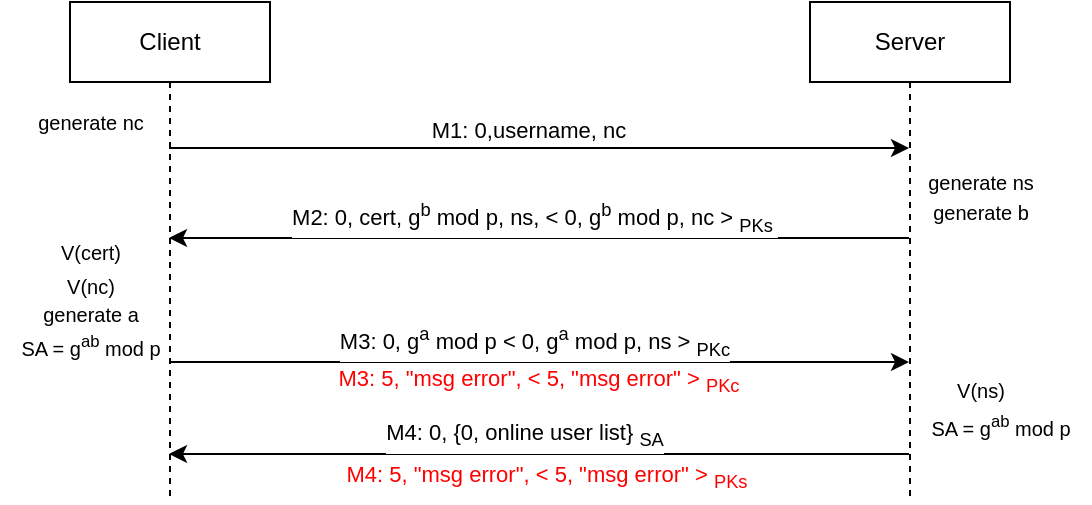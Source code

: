 <mxfile version="14.7.7" type="github"><diagram id="6ir-iUJybDonLYdV4ZPh" name="Page-1"><mxGraphModel dx="1426" dy="317" grid="1" gridSize="10" guides="1" tooltips="1" connect="1" arrows="1" fold="1" page="1" pageScale="1" pageWidth="827" pageHeight="1169" math="0" shadow="0"><root><mxCell id="0"/><mxCell id="1" parent="0"/><mxCell id="FarxpKgZHKkkfBqwm3aO-5" value="Client" style="shape=umlLifeline;perimeter=lifelinePerimeter;whiteSpace=wrap;html=1;container=1;collapsible=0;recursiveResize=0;outlineConnect=0;" parent="1" vertex="1"><mxGeometry x="30" y="30" width="100" height="250" as="geometry"/></mxCell><mxCell id="FarxpKgZHKkkfBqwm3aO-7" value="Server" style="shape=umlLifeline;perimeter=lifelinePerimeter;whiteSpace=wrap;html=1;container=1;collapsible=0;recursiveResize=0;outlineConnect=0;" parent="1" vertex="1"><mxGeometry x="400" y="30" width="100" height="250" as="geometry"/></mxCell><mxCell id="PQFU30ZSDdGlTbXp0ADT-1" value="" style="endArrow=classic;html=1;" edge="1" parent="1"><mxGeometry width="50" height="50" relative="1" as="geometry"><mxPoint x="79.5" y="103" as="sourcePoint"/><mxPoint x="449.5" y="103" as="targetPoint"/><Array as="points"><mxPoint x="350" y="103"/></Array></mxGeometry></mxCell><mxCell id="PQFU30ZSDdGlTbXp0ADT-5" value="M1: 0,username, nc" style="edgeLabel;html=1;align=center;verticalAlign=middle;resizable=0;points=[];" vertex="1" connectable="0" parent="PQFU30ZSDdGlTbXp0ADT-1"><mxGeometry x="-0.03" y="3" relative="1" as="geometry"><mxPoint y="-6" as="offset"/></mxGeometry></mxCell><mxCell id="PQFU30ZSDdGlTbXp0ADT-2" value="" style="endArrow=classic;html=1;" edge="1" parent="1"><mxGeometry width="50" height="50" relative="1" as="geometry"><mxPoint x="449.5" y="148" as="sourcePoint"/><mxPoint x="79.5" y="148" as="targetPoint"/></mxGeometry></mxCell><mxCell id="PQFU30ZSDdGlTbXp0ADT-6" value="M2: 0, cert, g&lt;sup&gt;b&lt;/sup&gt; mod p, ns, &amp;lt; 0, g&lt;sup&gt;b&lt;/sup&gt; mod p, nc &amp;gt; &lt;sub&gt;PKs&amp;nbsp;&lt;/sub&gt;" style="edgeLabel;html=1;align=center;verticalAlign=middle;resizable=0;points=[];" vertex="1" connectable="0" parent="PQFU30ZSDdGlTbXp0ADT-2"><mxGeometry x="0.089" y="1" relative="1" as="geometry"><mxPoint x="14" y="-11" as="offset"/></mxGeometry></mxCell><mxCell id="PQFU30ZSDdGlTbXp0ADT-3" value="" style="endArrow=classic;html=1;" edge="1" parent="1"><mxGeometry width="50" height="50" relative="1" as="geometry"><mxPoint x="79.5" y="210" as="sourcePoint"/><mxPoint x="449.5" y="210" as="targetPoint"/><Array as="points"><mxPoint x="350.5" y="210"/></Array></mxGeometry></mxCell><mxCell id="PQFU30ZSDdGlTbXp0ADT-9" value="M3: 0, g&lt;sup&gt;a&lt;/sup&gt; mod p &amp;lt; 0, g&lt;sup&gt;a&lt;/sup&gt; mod p, ns &amp;gt; &lt;sub&gt;PKc&lt;/sub&gt;" style="edgeLabel;html=1;align=center;verticalAlign=middle;resizable=0;points=[];" vertex="1" connectable="0" parent="PQFU30ZSDdGlTbXp0ADT-3"><mxGeometry x="-0.169" relative="1" as="geometry"><mxPoint x="29" y="-10" as="offset"/></mxGeometry></mxCell><mxCell id="PQFU30ZSDdGlTbXp0ADT-4" value="" style="endArrow=classic;html=1;" edge="1" parent="1"><mxGeometry width="50" height="50" relative="1" as="geometry"><mxPoint x="449.5" y="256" as="sourcePoint"/><mxPoint x="79.5" y="256" as="targetPoint"/><Array as="points"><mxPoint x="180" y="256"/></Array></mxGeometry></mxCell><mxCell id="PQFU30ZSDdGlTbXp0ADT-10" value="M4: 0, {0, online user list} &lt;sub&gt;SA&lt;/sub&gt;" style="edgeLabel;html=1;align=center;verticalAlign=middle;resizable=0;points=[];" vertex="1" connectable="0" parent="PQFU30ZSDdGlTbXp0ADT-4"><mxGeometry x="0.259" y="-1" relative="1" as="geometry"><mxPoint x="40" y="-8" as="offset"/></mxGeometry></mxCell><mxCell id="PQFU30ZSDdGlTbXp0ADT-11" value="&lt;font style=&quot;font-size: 10px&quot;&gt;generate nc&lt;/font&gt;" style="text;html=1;align=center;verticalAlign=middle;resizable=0;points=[];autosize=1;strokeColor=none;" vertex="1" parent="1"><mxGeometry x="5" y="80" width="70" height="20" as="geometry"/></mxCell><mxCell id="PQFU30ZSDdGlTbXp0ADT-12" value="&lt;font style=&quot;font-size: 10px&quot;&gt;generate ns&lt;/font&gt;" style="text;html=1;align=center;verticalAlign=middle;resizable=0;points=[];autosize=1;strokeColor=none;" vertex="1" parent="1"><mxGeometry x="450" y="110" width="70" height="20" as="geometry"/></mxCell><mxCell id="PQFU30ZSDdGlTbXp0ADT-13" value="&lt;font style=&quot;font-size: 10px&quot;&gt;generate b&lt;/font&gt;" style="text;html=1;align=center;verticalAlign=middle;resizable=0;points=[];autosize=1;strokeColor=none;" vertex="1" parent="1"><mxGeometry x="455" y="125" width="60" height="20" as="geometry"/></mxCell><mxCell id="PQFU30ZSDdGlTbXp0ADT-14" value="&lt;font style=&quot;font-size: 10px&quot;&gt;generate a&lt;/font&gt;" style="text;html=1;align=center;verticalAlign=middle;resizable=0;points=[];autosize=1;strokeColor=none;" vertex="1" parent="1"><mxGeometry x="10" y="176" width="60" height="20" as="geometry"/></mxCell><mxCell id="PQFU30ZSDdGlTbXp0ADT-15" value="&lt;font style=&quot;font-size: 10px&quot;&gt;V(nc)&lt;/font&gt;" style="text;html=1;align=center;verticalAlign=middle;resizable=0;points=[];autosize=1;strokeColor=none;" vertex="1" parent="1"><mxGeometry x="20" y="162" width="40" height="20" as="geometry"/></mxCell><mxCell id="PQFU30ZSDdGlTbXp0ADT-16" value="&lt;font style=&quot;font-size: 10px&quot;&gt;V(cert)&lt;/font&gt;" style="text;html=1;align=center;verticalAlign=middle;resizable=0;points=[];autosize=1;strokeColor=none;" vertex="1" parent="1"><mxGeometry x="15" y="145" width="50" height="20" as="geometry"/></mxCell><mxCell id="PQFU30ZSDdGlTbXp0ADT-17" value="&lt;span style=&quot;font-size: 10px&quot;&gt;SA = g&lt;sup&gt;ab&lt;/sup&gt; mod p&lt;/span&gt;" style="text;html=1;align=center;verticalAlign=middle;resizable=0;points=[];autosize=1;strokeColor=none;" vertex="1" parent="1"><mxGeometry x="-5" y="192" width="90" height="20" as="geometry"/></mxCell><mxCell id="PQFU30ZSDdGlTbXp0ADT-18" value="&lt;span style=&quot;font-size: 10px&quot;&gt;SA = g&lt;sup&gt;ab&lt;/sup&gt; mod p&lt;/span&gt;" style="text;html=1;align=center;verticalAlign=middle;resizable=0;points=[];autosize=1;strokeColor=none;" vertex="1" parent="1"><mxGeometry x="450" y="232" width="90" height="20" as="geometry"/></mxCell><mxCell id="PQFU30ZSDdGlTbXp0ADT-19" value="&lt;font style=&quot;font-size: 10px&quot;&gt;V(ns)&lt;/font&gt;" style="text;html=1;align=center;verticalAlign=middle;resizable=0;points=[];autosize=1;strokeColor=none;" vertex="1" parent="1"><mxGeometry x="465" y="214" width="40" height="20" as="geometry"/></mxCell><mxCell id="PQFU30ZSDdGlTbXp0ADT-20" value="&lt;font color=&quot;#ff0000&quot;&gt;M3: 5, &quot;msg error&quot;,&amp;nbsp;&amp;lt; 5, &quot;msg error&quot;&amp;nbsp;&amp;gt; &lt;sub&gt;PKc&lt;/sub&gt;&lt;/font&gt;" style="edgeLabel;html=1;align=center;verticalAlign=middle;resizable=0;points=[];" vertex="1" connectable="0" parent="1"><mxGeometry x="264.003" y="220" as="geometry"/></mxCell><mxCell id="PQFU30ZSDdGlTbXp0ADT-21" value="&lt;font color=&quot;#ff0000&quot;&gt;M4: 5, &quot;msg error&quot;,&amp;nbsp;&amp;lt; 5, &quot;msg error&quot;&amp;nbsp;&amp;gt; &lt;sub&gt;PKs&lt;/sub&gt;&lt;/font&gt;" style="edgeLabel;html=1;align=center;verticalAlign=middle;resizable=0;points=[];" vertex="1" connectable="0" parent="1"><mxGeometry x="268.003" y="268" as="geometry"/></mxCell></root></mxGraphModel></diagram></mxfile>